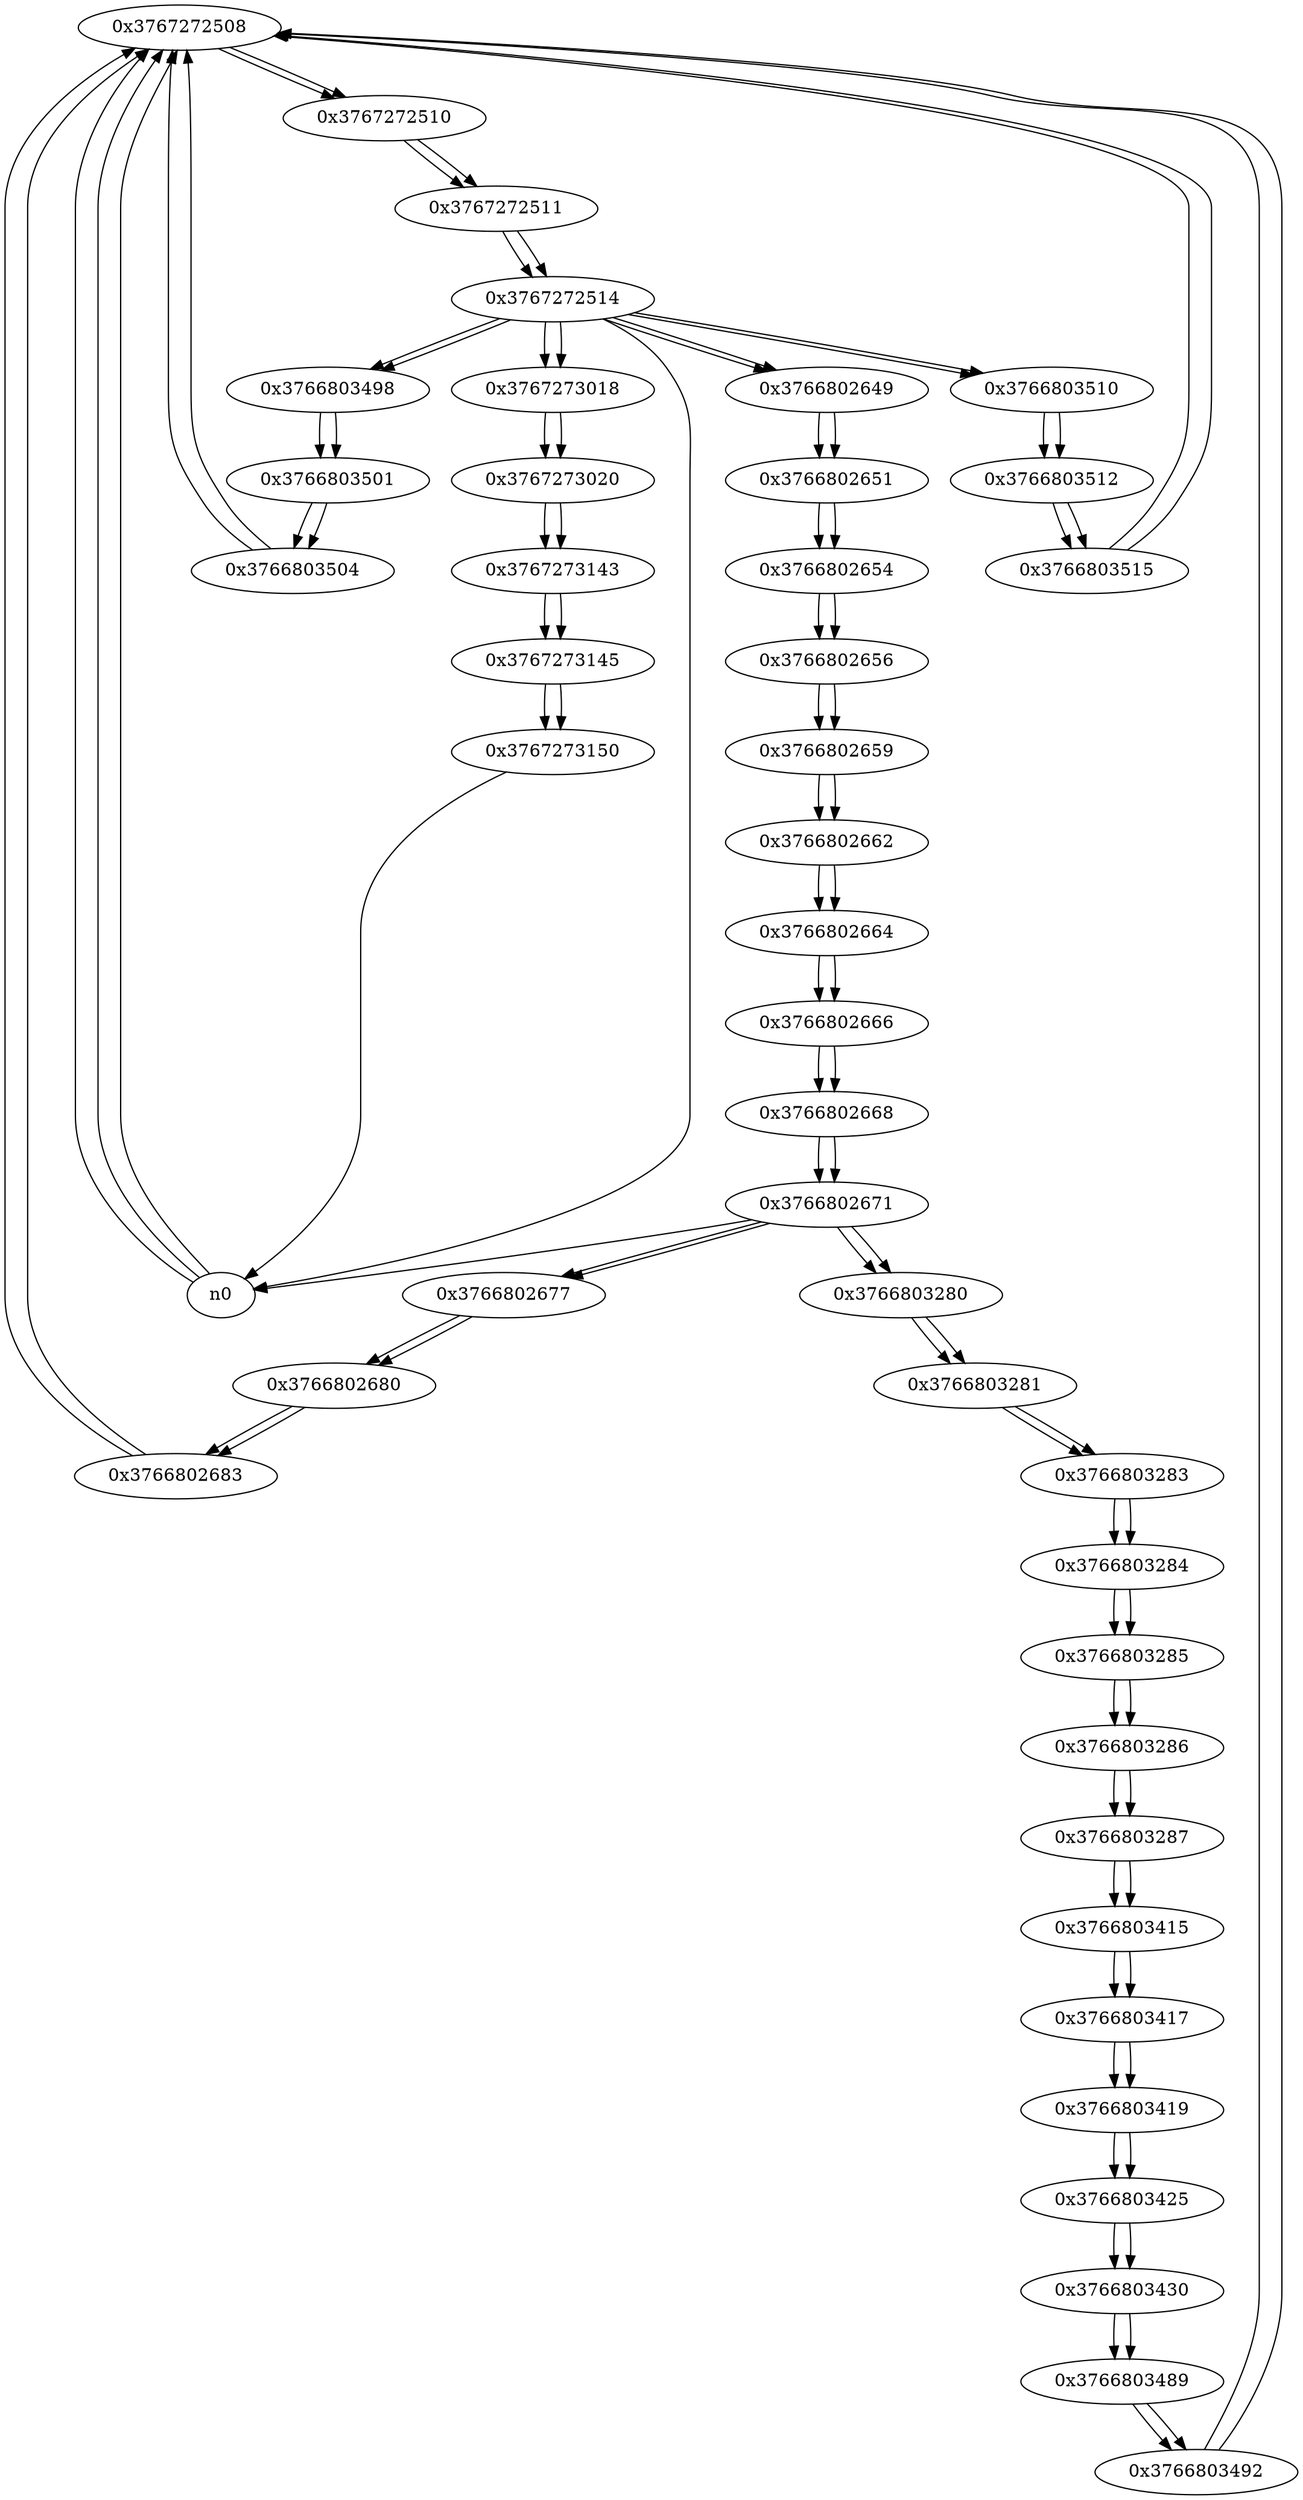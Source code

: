 digraph G{
/* nodes */
  n1 [label="0x3767272508"]
  n2 [label="0x3767272510"]
  n3 [label="0x3767272511"]
  n4 [label="0x3767272514"]
  n5 [label="0x3767273018"]
  n6 [label="0x3767273020"]
  n7 [label="0x3767273143"]
  n8 [label="0x3767273145"]
  n9 [label="0x3767273150"]
  n10 [label="0x3766802649"]
  n11 [label="0x3766802651"]
  n12 [label="0x3766802654"]
  n13 [label="0x3766802656"]
  n14 [label="0x3766802659"]
  n15 [label="0x3766802662"]
  n16 [label="0x3766802664"]
  n17 [label="0x3766802666"]
  n18 [label="0x3766802668"]
  n19 [label="0x3766802671"]
  n20 [label="0x3766802677"]
  n21 [label="0x3766802680"]
  n22 [label="0x3766802683"]
  n23 [label="0x3766803280"]
  n24 [label="0x3766803281"]
  n25 [label="0x3766803283"]
  n26 [label="0x3766803284"]
  n27 [label="0x3766803285"]
  n28 [label="0x3766803286"]
  n29 [label="0x3766803287"]
  n30 [label="0x3766803415"]
  n31 [label="0x3766803417"]
  n32 [label="0x3766803419"]
  n33 [label="0x3766803425"]
  n34 [label="0x3766803430"]
  n35 [label="0x3766803489"]
  n36 [label="0x3766803492"]
  n37 [label="0x3766803498"]
  n38 [label="0x3766803501"]
  n39 [label="0x3766803504"]
  n40 [label="0x3766803510"]
  n41 [label="0x3766803512"]
  n42 [label="0x3766803515"]
/* edges */
n1 -> n2;
n0 -> n1;
n42 -> n1;
n39 -> n1;
n36 -> n1;
n0 -> n1;
n22 -> n1;
n0 -> n1;
n2 -> n3;
n1 -> n2;
n3 -> n4;
n2 -> n3;
n4 -> n40;
n4 -> n37;
n4 -> n10;
n4 -> n5;
n4 -> n0;
n3 -> n4;
n5 -> n6;
n4 -> n5;
n6 -> n7;
n5 -> n6;
n7 -> n8;
n6 -> n7;
n8 -> n9;
n7 -> n8;
n9 -> n0;
n8 -> n9;
n10 -> n11;
n4 -> n10;
n11 -> n12;
n10 -> n11;
n12 -> n13;
n11 -> n12;
n13 -> n14;
n12 -> n13;
n14 -> n15;
n13 -> n14;
n15 -> n16;
n14 -> n15;
n16 -> n17;
n15 -> n16;
n17 -> n18;
n16 -> n17;
n18 -> n19;
n17 -> n18;
n19 -> n23;
n19 -> n20;
n19 -> n0;
n18 -> n19;
n20 -> n21;
n19 -> n20;
n21 -> n22;
n20 -> n21;
n22 -> n1;
n21 -> n22;
n23 -> n24;
n19 -> n23;
n24 -> n25;
n23 -> n24;
n25 -> n26;
n24 -> n25;
n26 -> n27;
n25 -> n26;
n27 -> n28;
n26 -> n27;
n28 -> n29;
n27 -> n28;
n29 -> n30;
n28 -> n29;
n30 -> n31;
n29 -> n30;
n31 -> n32;
n30 -> n31;
n32 -> n33;
n31 -> n32;
n33 -> n34;
n32 -> n33;
n34 -> n35;
n33 -> n34;
n35 -> n36;
n34 -> n35;
n36 -> n1;
n35 -> n36;
n37 -> n38;
n4 -> n37;
n38 -> n39;
n37 -> n38;
n39 -> n1;
n38 -> n39;
n40 -> n41;
n4 -> n40;
n41 -> n42;
n40 -> n41;
n42 -> n1;
n41 -> n42;
}
